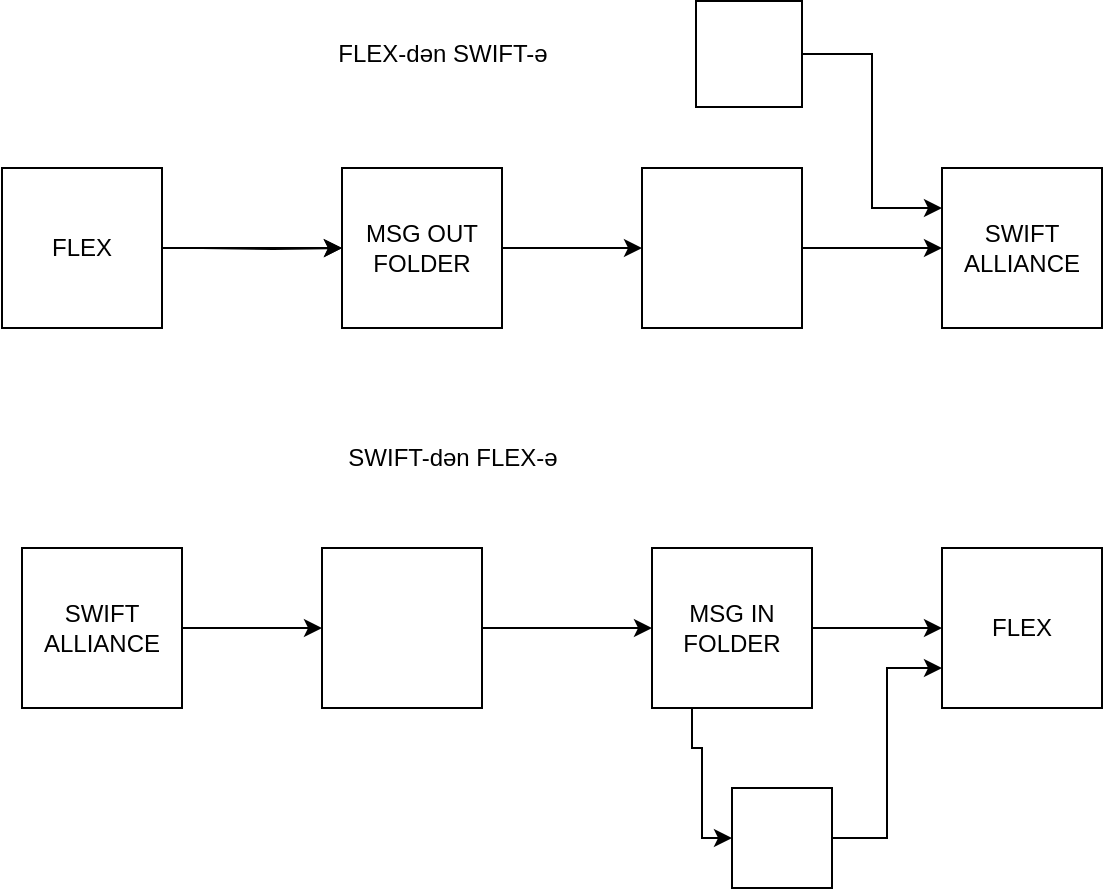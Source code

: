 <mxfile version="26.2.5">
  <diagram name="Page-1" id="R6UFB7JXEotawD4NufgC">
    <mxGraphModel dx="985" dy="518" grid="1" gridSize="10" guides="1" tooltips="1" connect="1" arrows="1" fold="1" page="1" pageScale="1" pageWidth="850" pageHeight="1100" math="0" shadow="0">
      <root>
        <mxCell id="0" />
        <mxCell id="1" parent="0" />
        <mxCell id="D5Wg23uQqQzdUcjiSAsW-3" style="edgeStyle=orthogonalEdgeStyle;rounded=0;orthogonalLoop=1;jettySize=auto;html=1;" edge="1" parent="1" target="D5Wg23uQqQzdUcjiSAsW-2">
          <mxGeometry relative="1" as="geometry">
            <mxPoint x="160" y="210" as="sourcePoint" />
          </mxGeometry>
        </mxCell>
        <mxCell id="D5Wg23uQqQzdUcjiSAsW-7" style="edgeStyle=orthogonalEdgeStyle;rounded=0;orthogonalLoop=1;jettySize=auto;html=1;entryX=0;entryY=0.5;entryDx=0;entryDy=0;" edge="1" parent="1" source="D5Wg23uQqQzdUcjiSAsW-2" target="D5Wg23uQqQzdUcjiSAsW-6">
          <mxGeometry relative="1" as="geometry" />
        </mxCell>
        <mxCell id="D5Wg23uQqQzdUcjiSAsW-2" value="MSG OUT FOLDER" style="whiteSpace=wrap;html=1;aspect=fixed;" vertex="1" parent="1">
          <mxGeometry x="230" y="170" width="80" height="80" as="geometry" />
        </mxCell>
        <mxCell id="D5Wg23uQqQzdUcjiSAsW-4" value="SWIFT ALLIANCE" style="whiteSpace=wrap;html=1;aspect=fixed;" vertex="1" parent="1">
          <mxGeometry x="530" y="170" width="80" height="80" as="geometry" />
        </mxCell>
        <mxCell id="D5Wg23uQqQzdUcjiSAsW-8" style="edgeStyle=orthogonalEdgeStyle;rounded=0;orthogonalLoop=1;jettySize=auto;html=1;" edge="1" parent="1" source="D5Wg23uQqQzdUcjiSAsW-6" target="D5Wg23uQqQzdUcjiSAsW-4">
          <mxGeometry relative="1" as="geometry" />
        </mxCell>
        <mxCell id="D5Wg23uQqQzdUcjiSAsW-6" value="" style="whiteSpace=wrap;html=1;aspect=fixed;" vertex="1" parent="1">
          <mxGeometry x="380" y="170" width="80" height="80" as="geometry" />
        </mxCell>
        <mxCell id="D5Wg23uQqQzdUcjiSAsW-13" style="edgeStyle=orthogonalEdgeStyle;rounded=0;orthogonalLoop=1;jettySize=auto;html=1;" edge="1" parent="1" source="D5Wg23uQqQzdUcjiSAsW-9" target="D5Wg23uQqQzdUcjiSAsW-10">
          <mxGeometry relative="1" as="geometry" />
        </mxCell>
        <mxCell id="D5Wg23uQqQzdUcjiSAsW-9" value="SWIFT ALLIANCE" style="whiteSpace=wrap;html=1;aspect=fixed;" vertex="1" parent="1">
          <mxGeometry x="70" y="360" width="80" height="80" as="geometry" />
        </mxCell>
        <mxCell id="D5Wg23uQqQzdUcjiSAsW-14" style="edgeStyle=orthogonalEdgeStyle;rounded=0;orthogonalLoop=1;jettySize=auto;html=1;" edge="1" parent="1" source="D5Wg23uQqQzdUcjiSAsW-10" target="D5Wg23uQqQzdUcjiSAsW-11">
          <mxGeometry relative="1" as="geometry" />
        </mxCell>
        <mxCell id="D5Wg23uQqQzdUcjiSAsW-10" value="" style="whiteSpace=wrap;html=1;aspect=fixed;" vertex="1" parent="1">
          <mxGeometry x="220" y="360" width="80" height="80" as="geometry" />
        </mxCell>
        <mxCell id="D5Wg23uQqQzdUcjiSAsW-18" style="edgeStyle=orthogonalEdgeStyle;rounded=0;orthogonalLoop=1;jettySize=auto;html=1;" edge="1" parent="1" source="D5Wg23uQqQzdUcjiSAsW-11" target="D5Wg23uQqQzdUcjiSAsW-12">
          <mxGeometry relative="1" as="geometry" />
        </mxCell>
        <mxCell id="D5Wg23uQqQzdUcjiSAsW-25" style="edgeStyle=orthogonalEdgeStyle;rounded=0;orthogonalLoop=1;jettySize=auto;html=1;exitX=0.25;exitY=1;exitDx=0;exitDy=0;" edge="1" parent="1" source="D5Wg23uQqQzdUcjiSAsW-11" target="D5Wg23uQqQzdUcjiSAsW-23">
          <mxGeometry relative="1" as="geometry">
            <Array as="points">
              <mxPoint x="405" y="460" />
              <mxPoint x="410" y="460" />
              <mxPoint x="410" y="505" />
            </Array>
          </mxGeometry>
        </mxCell>
        <mxCell id="D5Wg23uQqQzdUcjiSAsW-11" value="MSG IN FOLDER" style="whiteSpace=wrap;html=1;aspect=fixed;" vertex="1" parent="1">
          <mxGeometry x="385" y="360" width="80" height="80" as="geometry" />
        </mxCell>
        <mxCell id="D5Wg23uQqQzdUcjiSAsW-12" value="FLEX" style="whiteSpace=wrap;html=1;aspect=fixed;" vertex="1" parent="1">
          <mxGeometry x="530" y="360" width="80" height="80" as="geometry" />
        </mxCell>
        <mxCell id="D5Wg23uQqQzdUcjiSAsW-19" value="" style="edgeStyle=orthogonalEdgeStyle;rounded=0;orthogonalLoop=1;jettySize=auto;html=1;" edge="1" parent="1" source="D5Wg23uQqQzdUcjiSAsW-15" target="D5Wg23uQqQzdUcjiSAsW-2">
          <mxGeometry relative="1" as="geometry" />
        </mxCell>
        <mxCell id="D5Wg23uQqQzdUcjiSAsW-15" value="FLEX" style="whiteSpace=wrap;html=1;aspect=fixed;" vertex="1" parent="1">
          <mxGeometry x="60" y="170" width="80" height="80" as="geometry" />
        </mxCell>
        <mxCell id="D5Wg23uQqQzdUcjiSAsW-16" value="FLEX-dən SWIFT-ə" style="text;html=1;align=center;verticalAlign=middle;resizable=0;points=[];autosize=1;strokeColor=none;fillColor=none;" vertex="1" parent="1">
          <mxGeometry x="215" y="98" width="130" height="30" as="geometry" />
        </mxCell>
        <mxCell id="D5Wg23uQqQzdUcjiSAsW-17" value="SWIFT-dən FLEX-ə" style="text;html=1;align=center;verticalAlign=middle;resizable=0;points=[];autosize=1;strokeColor=none;fillColor=none;" vertex="1" parent="1">
          <mxGeometry x="220" y="300" width="130" height="30" as="geometry" />
        </mxCell>
        <mxCell id="D5Wg23uQqQzdUcjiSAsW-22" style="edgeStyle=orthogonalEdgeStyle;rounded=0;orthogonalLoop=1;jettySize=auto;html=1;entryX=0;entryY=0.25;entryDx=0;entryDy=0;" edge="1" parent="1" source="D5Wg23uQqQzdUcjiSAsW-20" target="D5Wg23uQqQzdUcjiSAsW-4">
          <mxGeometry relative="1" as="geometry" />
        </mxCell>
        <mxCell id="D5Wg23uQqQzdUcjiSAsW-20" value="" style="whiteSpace=wrap;html=1;aspect=fixed;" vertex="1" parent="1">
          <mxGeometry x="407" y="86.5" width="53" height="53" as="geometry" />
        </mxCell>
        <mxCell id="D5Wg23uQqQzdUcjiSAsW-23" value="" style="whiteSpace=wrap;html=1;aspect=fixed;" vertex="1" parent="1">
          <mxGeometry x="425" y="480" width="50" height="50" as="geometry" />
        </mxCell>
        <mxCell id="D5Wg23uQqQzdUcjiSAsW-24" style="edgeStyle=orthogonalEdgeStyle;rounded=0;orthogonalLoop=1;jettySize=auto;html=1;entryX=0;entryY=0.75;entryDx=0;entryDy=0;" edge="1" parent="1" source="D5Wg23uQqQzdUcjiSAsW-23" target="D5Wg23uQqQzdUcjiSAsW-12">
          <mxGeometry relative="1" as="geometry">
            <mxPoint x="620.021" y="489" as="sourcePoint" />
            <mxPoint x="551.05" y="420.04" as="targetPoint" />
          </mxGeometry>
        </mxCell>
      </root>
    </mxGraphModel>
  </diagram>
</mxfile>
